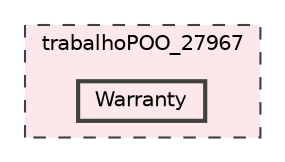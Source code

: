 digraph "D:/Aulas/POO/TP_POO_27967/trabalhoPOO_27967/Warranty"
{
 // LATEX_PDF_SIZE
  bgcolor="transparent";
  edge [fontname=Helvetica,fontsize=10,labelfontname=Helvetica,labelfontsize=10];
  node [fontname=Helvetica,fontsize=10,shape=box,height=0.2,width=0.4];
  compound=true
  subgraph clusterdir_2febc12c3c491208b6bb30c417a778ab {
    graph [ bgcolor="#fce8e8", pencolor="grey25", label="trabalhoPOO_27967", fontname=Helvetica,fontsize=10 style="filled,dashed", URL="dir_2febc12c3c491208b6bb30c417a778ab.html",tooltip=""]
  dir_7e7b624bc0ee9e0983cf144ab435bbed [label="Warranty", fillcolor="#fce8e8", color="grey25", style="filled,bold", URL="dir_7e7b624bc0ee9e0983cf144ab435bbed.html",tooltip=""];
  }
}
